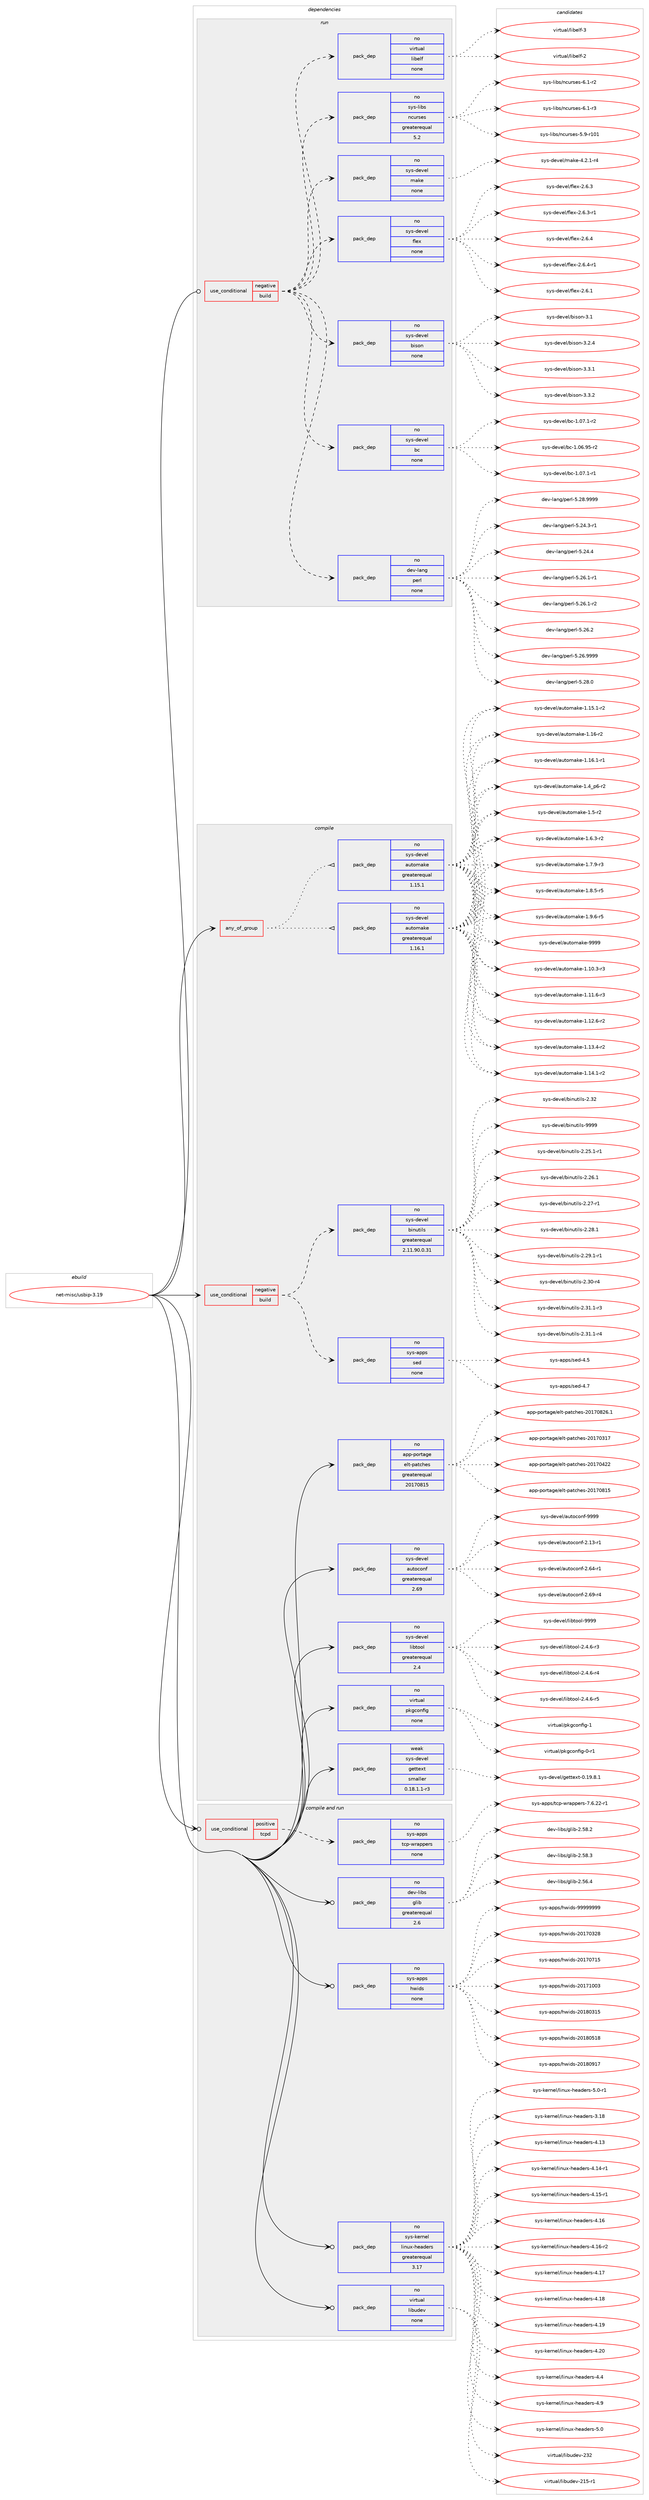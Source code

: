 digraph prolog {

# *************
# Graph options
# *************

newrank=true;
concentrate=true;
compound=true;
graph [rankdir=LR,fontname=Helvetica,fontsize=10,ranksep=1.5];#, ranksep=2.5, nodesep=0.2];
edge  [arrowhead=vee];
node  [fontname=Helvetica,fontsize=10];

# **********
# The ebuild
# **********

subgraph cluster_leftcol {
color=gray;
rank=same;
label=<<i>ebuild</i>>;
id [label="net-misc/usbip-3.19", color=red, width=4, href="../net-misc/usbip-3.19.svg"];
}

# ****************
# The dependencies
# ****************

subgraph cluster_midcol {
color=gray;
label=<<i>dependencies</i>>;
subgraph cluster_compile {
fillcolor="#eeeeee";
style=filled;
label=<<i>compile</i>>;
subgraph any26493 {
dependency1673432 [label=<<TABLE BORDER="0" CELLBORDER="1" CELLSPACING="0" CELLPADDING="4"><TR><TD CELLPADDING="10">any_of_group</TD></TR></TABLE>>, shape=none, color=red];subgraph pack1196534 {
dependency1673433 [label=<<TABLE BORDER="0" CELLBORDER="1" CELLSPACING="0" CELLPADDING="4" WIDTH="220"><TR><TD ROWSPAN="6" CELLPADDING="30">pack_dep</TD></TR><TR><TD WIDTH="110">no</TD></TR><TR><TD>sys-devel</TD></TR><TR><TD>automake</TD></TR><TR><TD>greaterequal</TD></TR><TR><TD>1.16.1</TD></TR></TABLE>>, shape=none, color=blue];
}
dependency1673432:e -> dependency1673433:w [weight=20,style="dotted",arrowhead="oinv"];
subgraph pack1196535 {
dependency1673434 [label=<<TABLE BORDER="0" CELLBORDER="1" CELLSPACING="0" CELLPADDING="4" WIDTH="220"><TR><TD ROWSPAN="6" CELLPADDING="30">pack_dep</TD></TR><TR><TD WIDTH="110">no</TD></TR><TR><TD>sys-devel</TD></TR><TR><TD>automake</TD></TR><TR><TD>greaterequal</TD></TR><TR><TD>1.15.1</TD></TR></TABLE>>, shape=none, color=blue];
}
dependency1673432:e -> dependency1673434:w [weight=20,style="dotted",arrowhead="oinv"];
}
id:e -> dependency1673432:w [weight=20,style="solid",arrowhead="vee"];
subgraph cond449575 {
dependency1673435 [label=<<TABLE BORDER="0" CELLBORDER="1" CELLSPACING="0" CELLPADDING="4"><TR><TD ROWSPAN="3" CELLPADDING="10">use_conditional</TD></TR><TR><TD>negative</TD></TR><TR><TD>build</TD></TR></TABLE>>, shape=none, color=red];
subgraph pack1196536 {
dependency1673436 [label=<<TABLE BORDER="0" CELLBORDER="1" CELLSPACING="0" CELLPADDING="4" WIDTH="220"><TR><TD ROWSPAN="6" CELLPADDING="30">pack_dep</TD></TR><TR><TD WIDTH="110">no</TD></TR><TR><TD>sys-apps</TD></TR><TR><TD>sed</TD></TR><TR><TD>none</TD></TR><TR><TD></TD></TR></TABLE>>, shape=none, color=blue];
}
dependency1673435:e -> dependency1673436:w [weight=20,style="dashed",arrowhead="vee"];
subgraph pack1196537 {
dependency1673437 [label=<<TABLE BORDER="0" CELLBORDER="1" CELLSPACING="0" CELLPADDING="4" WIDTH="220"><TR><TD ROWSPAN="6" CELLPADDING="30">pack_dep</TD></TR><TR><TD WIDTH="110">no</TD></TR><TR><TD>sys-devel</TD></TR><TR><TD>binutils</TD></TR><TR><TD>greaterequal</TD></TR><TR><TD>2.11.90.0.31</TD></TR></TABLE>>, shape=none, color=blue];
}
dependency1673435:e -> dependency1673437:w [weight=20,style="dashed",arrowhead="vee"];
}
id:e -> dependency1673435:w [weight=20,style="solid",arrowhead="vee"];
subgraph pack1196538 {
dependency1673438 [label=<<TABLE BORDER="0" CELLBORDER="1" CELLSPACING="0" CELLPADDING="4" WIDTH="220"><TR><TD ROWSPAN="6" CELLPADDING="30">pack_dep</TD></TR><TR><TD WIDTH="110">no</TD></TR><TR><TD>app-portage</TD></TR><TR><TD>elt-patches</TD></TR><TR><TD>greaterequal</TD></TR><TR><TD>20170815</TD></TR></TABLE>>, shape=none, color=blue];
}
id:e -> dependency1673438:w [weight=20,style="solid",arrowhead="vee"];
subgraph pack1196539 {
dependency1673439 [label=<<TABLE BORDER="0" CELLBORDER="1" CELLSPACING="0" CELLPADDING="4" WIDTH="220"><TR><TD ROWSPAN="6" CELLPADDING="30">pack_dep</TD></TR><TR><TD WIDTH="110">no</TD></TR><TR><TD>sys-devel</TD></TR><TR><TD>autoconf</TD></TR><TR><TD>greaterequal</TD></TR><TR><TD>2.69</TD></TR></TABLE>>, shape=none, color=blue];
}
id:e -> dependency1673439:w [weight=20,style="solid",arrowhead="vee"];
subgraph pack1196540 {
dependency1673440 [label=<<TABLE BORDER="0" CELLBORDER="1" CELLSPACING="0" CELLPADDING="4" WIDTH="220"><TR><TD ROWSPAN="6" CELLPADDING="30">pack_dep</TD></TR><TR><TD WIDTH="110">no</TD></TR><TR><TD>sys-devel</TD></TR><TR><TD>libtool</TD></TR><TR><TD>greaterequal</TD></TR><TR><TD>2.4</TD></TR></TABLE>>, shape=none, color=blue];
}
id:e -> dependency1673440:w [weight=20,style="solid",arrowhead="vee"];
subgraph pack1196541 {
dependency1673441 [label=<<TABLE BORDER="0" CELLBORDER="1" CELLSPACING="0" CELLPADDING="4" WIDTH="220"><TR><TD ROWSPAN="6" CELLPADDING="30">pack_dep</TD></TR><TR><TD WIDTH="110">no</TD></TR><TR><TD>virtual</TD></TR><TR><TD>pkgconfig</TD></TR><TR><TD>none</TD></TR><TR><TD></TD></TR></TABLE>>, shape=none, color=blue];
}
id:e -> dependency1673441:w [weight=20,style="solid",arrowhead="vee"];
subgraph pack1196542 {
dependency1673442 [label=<<TABLE BORDER="0" CELLBORDER="1" CELLSPACING="0" CELLPADDING="4" WIDTH="220"><TR><TD ROWSPAN="6" CELLPADDING="30">pack_dep</TD></TR><TR><TD WIDTH="110">weak</TD></TR><TR><TD>sys-devel</TD></TR><TR><TD>gettext</TD></TR><TR><TD>smaller</TD></TR><TR><TD>0.18.1.1-r3</TD></TR></TABLE>>, shape=none, color=blue];
}
id:e -> dependency1673442:w [weight=20,style="solid",arrowhead="vee"];
}
subgraph cluster_compileandrun {
fillcolor="#eeeeee";
style=filled;
label=<<i>compile and run</i>>;
subgraph cond449576 {
dependency1673443 [label=<<TABLE BORDER="0" CELLBORDER="1" CELLSPACING="0" CELLPADDING="4"><TR><TD ROWSPAN="3" CELLPADDING="10">use_conditional</TD></TR><TR><TD>positive</TD></TR><TR><TD>tcpd</TD></TR></TABLE>>, shape=none, color=red];
subgraph pack1196543 {
dependency1673444 [label=<<TABLE BORDER="0" CELLBORDER="1" CELLSPACING="0" CELLPADDING="4" WIDTH="220"><TR><TD ROWSPAN="6" CELLPADDING="30">pack_dep</TD></TR><TR><TD WIDTH="110">no</TD></TR><TR><TD>sys-apps</TD></TR><TR><TD>tcp-wrappers</TD></TR><TR><TD>none</TD></TR><TR><TD></TD></TR></TABLE>>, shape=none, color=blue];
}
dependency1673443:e -> dependency1673444:w [weight=20,style="dashed",arrowhead="vee"];
}
id:e -> dependency1673443:w [weight=20,style="solid",arrowhead="odotvee"];
subgraph pack1196544 {
dependency1673445 [label=<<TABLE BORDER="0" CELLBORDER="1" CELLSPACING="0" CELLPADDING="4" WIDTH="220"><TR><TD ROWSPAN="6" CELLPADDING="30">pack_dep</TD></TR><TR><TD WIDTH="110">no</TD></TR><TR><TD>dev-libs</TD></TR><TR><TD>glib</TD></TR><TR><TD>greaterequal</TD></TR><TR><TD>2.6</TD></TR></TABLE>>, shape=none, color=blue];
}
id:e -> dependency1673445:w [weight=20,style="solid",arrowhead="odotvee"];
subgraph pack1196545 {
dependency1673446 [label=<<TABLE BORDER="0" CELLBORDER="1" CELLSPACING="0" CELLPADDING="4" WIDTH="220"><TR><TD ROWSPAN="6" CELLPADDING="30">pack_dep</TD></TR><TR><TD WIDTH="110">no</TD></TR><TR><TD>sys-apps</TD></TR><TR><TD>hwids</TD></TR><TR><TD>none</TD></TR><TR><TD></TD></TR></TABLE>>, shape=none, color=blue];
}
id:e -> dependency1673446:w [weight=20,style="solid",arrowhead="odotvee"];
subgraph pack1196546 {
dependency1673447 [label=<<TABLE BORDER="0" CELLBORDER="1" CELLSPACING="0" CELLPADDING="4" WIDTH="220"><TR><TD ROWSPAN="6" CELLPADDING="30">pack_dep</TD></TR><TR><TD WIDTH="110">no</TD></TR><TR><TD>sys-kernel</TD></TR><TR><TD>linux-headers</TD></TR><TR><TD>greaterequal</TD></TR><TR><TD>3.17</TD></TR></TABLE>>, shape=none, color=blue];
}
id:e -> dependency1673447:w [weight=20,style="solid",arrowhead="odotvee"];
subgraph pack1196547 {
dependency1673448 [label=<<TABLE BORDER="0" CELLBORDER="1" CELLSPACING="0" CELLPADDING="4" WIDTH="220"><TR><TD ROWSPAN="6" CELLPADDING="30">pack_dep</TD></TR><TR><TD WIDTH="110">no</TD></TR><TR><TD>virtual</TD></TR><TR><TD>libudev</TD></TR><TR><TD>none</TD></TR><TR><TD></TD></TR></TABLE>>, shape=none, color=blue];
}
id:e -> dependency1673448:w [weight=20,style="solid",arrowhead="odotvee"];
}
subgraph cluster_run {
fillcolor="#eeeeee";
style=filled;
label=<<i>run</i>>;
subgraph cond449577 {
dependency1673449 [label=<<TABLE BORDER="0" CELLBORDER="1" CELLSPACING="0" CELLPADDING="4"><TR><TD ROWSPAN="3" CELLPADDING="10">use_conditional</TD></TR><TR><TD>negative</TD></TR><TR><TD>build</TD></TR></TABLE>>, shape=none, color=red];
subgraph pack1196548 {
dependency1673450 [label=<<TABLE BORDER="0" CELLBORDER="1" CELLSPACING="0" CELLPADDING="4" WIDTH="220"><TR><TD ROWSPAN="6" CELLPADDING="30">pack_dep</TD></TR><TR><TD WIDTH="110">no</TD></TR><TR><TD>dev-lang</TD></TR><TR><TD>perl</TD></TR><TR><TD>none</TD></TR><TR><TD></TD></TR></TABLE>>, shape=none, color=blue];
}
dependency1673449:e -> dependency1673450:w [weight=20,style="dashed",arrowhead="vee"];
subgraph pack1196549 {
dependency1673451 [label=<<TABLE BORDER="0" CELLBORDER="1" CELLSPACING="0" CELLPADDING="4" WIDTH="220"><TR><TD ROWSPAN="6" CELLPADDING="30">pack_dep</TD></TR><TR><TD WIDTH="110">no</TD></TR><TR><TD>sys-devel</TD></TR><TR><TD>bc</TD></TR><TR><TD>none</TD></TR><TR><TD></TD></TR></TABLE>>, shape=none, color=blue];
}
dependency1673449:e -> dependency1673451:w [weight=20,style="dashed",arrowhead="vee"];
subgraph pack1196550 {
dependency1673452 [label=<<TABLE BORDER="0" CELLBORDER="1" CELLSPACING="0" CELLPADDING="4" WIDTH="220"><TR><TD ROWSPAN="6" CELLPADDING="30">pack_dep</TD></TR><TR><TD WIDTH="110">no</TD></TR><TR><TD>sys-devel</TD></TR><TR><TD>bison</TD></TR><TR><TD>none</TD></TR><TR><TD></TD></TR></TABLE>>, shape=none, color=blue];
}
dependency1673449:e -> dependency1673452:w [weight=20,style="dashed",arrowhead="vee"];
subgraph pack1196551 {
dependency1673453 [label=<<TABLE BORDER="0" CELLBORDER="1" CELLSPACING="0" CELLPADDING="4" WIDTH="220"><TR><TD ROWSPAN="6" CELLPADDING="30">pack_dep</TD></TR><TR><TD WIDTH="110">no</TD></TR><TR><TD>sys-devel</TD></TR><TR><TD>flex</TD></TR><TR><TD>none</TD></TR><TR><TD></TD></TR></TABLE>>, shape=none, color=blue];
}
dependency1673449:e -> dependency1673453:w [weight=20,style="dashed",arrowhead="vee"];
subgraph pack1196552 {
dependency1673454 [label=<<TABLE BORDER="0" CELLBORDER="1" CELLSPACING="0" CELLPADDING="4" WIDTH="220"><TR><TD ROWSPAN="6" CELLPADDING="30">pack_dep</TD></TR><TR><TD WIDTH="110">no</TD></TR><TR><TD>sys-devel</TD></TR><TR><TD>make</TD></TR><TR><TD>none</TD></TR><TR><TD></TD></TR></TABLE>>, shape=none, color=blue];
}
dependency1673449:e -> dependency1673454:w [weight=20,style="dashed",arrowhead="vee"];
subgraph pack1196553 {
dependency1673455 [label=<<TABLE BORDER="0" CELLBORDER="1" CELLSPACING="0" CELLPADDING="4" WIDTH="220"><TR><TD ROWSPAN="6" CELLPADDING="30">pack_dep</TD></TR><TR><TD WIDTH="110">no</TD></TR><TR><TD>sys-libs</TD></TR><TR><TD>ncurses</TD></TR><TR><TD>greaterequal</TD></TR><TR><TD>5.2</TD></TR></TABLE>>, shape=none, color=blue];
}
dependency1673449:e -> dependency1673455:w [weight=20,style="dashed",arrowhead="vee"];
subgraph pack1196554 {
dependency1673456 [label=<<TABLE BORDER="0" CELLBORDER="1" CELLSPACING="0" CELLPADDING="4" WIDTH="220"><TR><TD ROWSPAN="6" CELLPADDING="30">pack_dep</TD></TR><TR><TD WIDTH="110">no</TD></TR><TR><TD>virtual</TD></TR><TR><TD>libelf</TD></TR><TR><TD>none</TD></TR><TR><TD></TD></TR></TABLE>>, shape=none, color=blue];
}
dependency1673449:e -> dependency1673456:w [weight=20,style="dashed",arrowhead="vee"];
}
id:e -> dependency1673449:w [weight=20,style="solid",arrowhead="odot"];
}
}

# **************
# The candidates
# **************

subgraph cluster_choices {
rank=same;
color=gray;
label=<<i>candidates</i>>;

subgraph choice1196534 {
color=black;
nodesep=1;
choice11512111545100101118101108479711711611110997107101454946494846514511451 [label="sys-devel/automake-1.10.3-r3", color=red, width=4,href="../sys-devel/automake-1.10.3-r3.svg"];
choice11512111545100101118101108479711711611110997107101454946494946544511451 [label="sys-devel/automake-1.11.6-r3", color=red, width=4,href="../sys-devel/automake-1.11.6-r3.svg"];
choice11512111545100101118101108479711711611110997107101454946495046544511450 [label="sys-devel/automake-1.12.6-r2", color=red, width=4,href="../sys-devel/automake-1.12.6-r2.svg"];
choice11512111545100101118101108479711711611110997107101454946495146524511450 [label="sys-devel/automake-1.13.4-r2", color=red, width=4,href="../sys-devel/automake-1.13.4-r2.svg"];
choice11512111545100101118101108479711711611110997107101454946495246494511450 [label="sys-devel/automake-1.14.1-r2", color=red, width=4,href="../sys-devel/automake-1.14.1-r2.svg"];
choice11512111545100101118101108479711711611110997107101454946495346494511450 [label="sys-devel/automake-1.15.1-r2", color=red, width=4,href="../sys-devel/automake-1.15.1-r2.svg"];
choice1151211154510010111810110847971171161111099710710145494649544511450 [label="sys-devel/automake-1.16-r2", color=red, width=4,href="../sys-devel/automake-1.16-r2.svg"];
choice11512111545100101118101108479711711611110997107101454946495446494511449 [label="sys-devel/automake-1.16.1-r1", color=red, width=4,href="../sys-devel/automake-1.16.1-r1.svg"];
choice115121115451001011181011084797117116111109971071014549465295112544511450 [label="sys-devel/automake-1.4_p6-r2", color=red, width=4,href="../sys-devel/automake-1.4_p6-r2.svg"];
choice11512111545100101118101108479711711611110997107101454946534511450 [label="sys-devel/automake-1.5-r2", color=red, width=4,href="../sys-devel/automake-1.5-r2.svg"];
choice115121115451001011181011084797117116111109971071014549465446514511450 [label="sys-devel/automake-1.6.3-r2", color=red, width=4,href="../sys-devel/automake-1.6.3-r2.svg"];
choice115121115451001011181011084797117116111109971071014549465546574511451 [label="sys-devel/automake-1.7.9-r3", color=red, width=4,href="../sys-devel/automake-1.7.9-r3.svg"];
choice115121115451001011181011084797117116111109971071014549465646534511453 [label="sys-devel/automake-1.8.5-r5", color=red, width=4,href="../sys-devel/automake-1.8.5-r5.svg"];
choice115121115451001011181011084797117116111109971071014549465746544511453 [label="sys-devel/automake-1.9.6-r5", color=red, width=4,href="../sys-devel/automake-1.9.6-r5.svg"];
choice115121115451001011181011084797117116111109971071014557575757 [label="sys-devel/automake-9999", color=red, width=4,href="../sys-devel/automake-9999.svg"];
dependency1673433:e -> choice11512111545100101118101108479711711611110997107101454946494846514511451:w [style=dotted,weight="100"];
dependency1673433:e -> choice11512111545100101118101108479711711611110997107101454946494946544511451:w [style=dotted,weight="100"];
dependency1673433:e -> choice11512111545100101118101108479711711611110997107101454946495046544511450:w [style=dotted,weight="100"];
dependency1673433:e -> choice11512111545100101118101108479711711611110997107101454946495146524511450:w [style=dotted,weight="100"];
dependency1673433:e -> choice11512111545100101118101108479711711611110997107101454946495246494511450:w [style=dotted,weight="100"];
dependency1673433:e -> choice11512111545100101118101108479711711611110997107101454946495346494511450:w [style=dotted,weight="100"];
dependency1673433:e -> choice1151211154510010111810110847971171161111099710710145494649544511450:w [style=dotted,weight="100"];
dependency1673433:e -> choice11512111545100101118101108479711711611110997107101454946495446494511449:w [style=dotted,weight="100"];
dependency1673433:e -> choice115121115451001011181011084797117116111109971071014549465295112544511450:w [style=dotted,weight="100"];
dependency1673433:e -> choice11512111545100101118101108479711711611110997107101454946534511450:w [style=dotted,weight="100"];
dependency1673433:e -> choice115121115451001011181011084797117116111109971071014549465446514511450:w [style=dotted,weight="100"];
dependency1673433:e -> choice115121115451001011181011084797117116111109971071014549465546574511451:w [style=dotted,weight="100"];
dependency1673433:e -> choice115121115451001011181011084797117116111109971071014549465646534511453:w [style=dotted,weight="100"];
dependency1673433:e -> choice115121115451001011181011084797117116111109971071014549465746544511453:w [style=dotted,weight="100"];
dependency1673433:e -> choice115121115451001011181011084797117116111109971071014557575757:w [style=dotted,weight="100"];
}
subgraph choice1196535 {
color=black;
nodesep=1;
choice11512111545100101118101108479711711611110997107101454946494846514511451 [label="sys-devel/automake-1.10.3-r3", color=red, width=4,href="../sys-devel/automake-1.10.3-r3.svg"];
choice11512111545100101118101108479711711611110997107101454946494946544511451 [label="sys-devel/automake-1.11.6-r3", color=red, width=4,href="../sys-devel/automake-1.11.6-r3.svg"];
choice11512111545100101118101108479711711611110997107101454946495046544511450 [label="sys-devel/automake-1.12.6-r2", color=red, width=4,href="../sys-devel/automake-1.12.6-r2.svg"];
choice11512111545100101118101108479711711611110997107101454946495146524511450 [label="sys-devel/automake-1.13.4-r2", color=red, width=4,href="../sys-devel/automake-1.13.4-r2.svg"];
choice11512111545100101118101108479711711611110997107101454946495246494511450 [label="sys-devel/automake-1.14.1-r2", color=red, width=4,href="../sys-devel/automake-1.14.1-r2.svg"];
choice11512111545100101118101108479711711611110997107101454946495346494511450 [label="sys-devel/automake-1.15.1-r2", color=red, width=4,href="../sys-devel/automake-1.15.1-r2.svg"];
choice1151211154510010111810110847971171161111099710710145494649544511450 [label="sys-devel/automake-1.16-r2", color=red, width=4,href="../sys-devel/automake-1.16-r2.svg"];
choice11512111545100101118101108479711711611110997107101454946495446494511449 [label="sys-devel/automake-1.16.1-r1", color=red, width=4,href="../sys-devel/automake-1.16.1-r1.svg"];
choice115121115451001011181011084797117116111109971071014549465295112544511450 [label="sys-devel/automake-1.4_p6-r2", color=red, width=4,href="../sys-devel/automake-1.4_p6-r2.svg"];
choice11512111545100101118101108479711711611110997107101454946534511450 [label="sys-devel/automake-1.5-r2", color=red, width=4,href="../sys-devel/automake-1.5-r2.svg"];
choice115121115451001011181011084797117116111109971071014549465446514511450 [label="sys-devel/automake-1.6.3-r2", color=red, width=4,href="../sys-devel/automake-1.6.3-r2.svg"];
choice115121115451001011181011084797117116111109971071014549465546574511451 [label="sys-devel/automake-1.7.9-r3", color=red, width=4,href="../sys-devel/automake-1.7.9-r3.svg"];
choice115121115451001011181011084797117116111109971071014549465646534511453 [label="sys-devel/automake-1.8.5-r5", color=red, width=4,href="../sys-devel/automake-1.8.5-r5.svg"];
choice115121115451001011181011084797117116111109971071014549465746544511453 [label="sys-devel/automake-1.9.6-r5", color=red, width=4,href="../sys-devel/automake-1.9.6-r5.svg"];
choice115121115451001011181011084797117116111109971071014557575757 [label="sys-devel/automake-9999", color=red, width=4,href="../sys-devel/automake-9999.svg"];
dependency1673434:e -> choice11512111545100101118101108479711711611110997107101454946494846514511451:w [style=dotted,weight="100"];
dependency1673434:e -> choice11512111545100101118101108479711711611110997107101454946494946544511451:w [style=dotted,weight="100"];
dependency1673434:e -> choice11512111545100101118101108479711711611110997107101454946495046544511450:w [style=dotted,weight="100"];
dependency1673434:e -> choice11512111545100101118101108479711711611110997107101454946495146524511450:w [style=dotted,weight="100"];
dependency1673434:e -> choice11512111545100101118101108479711711611110997107101454946495246494511450:w [style=dotted,weight="100"];
dependency1673434:e -> choice11512111545100101118101108479711711611110997107101454946495346494511450:w [style=dotted,weight="100"];
dependency1673434:e -> choice1151211154510010111810110847971171161111099710710145494649544511450:w [style=dotted,weight="100"];
dependency1673434:e -> choice11512111545100101118101108479711711611110997107101454946495446494511449:w [style=dotted,weight="100"];
dependency1673434:e -> choice115121115451001011181011084797117116111109971071014549465295112544511450:w [style=dotted,weight="100"];
dependency1673434:e -> choice11512111545100101118101108479711711611110997107101454946534511450:w [style=dotted,weight="100"];
dependency1673434:e -> choice115121115451001011181011084797117116111109971071014549465446514511450:w [style=dotted,weight="100"];
dependency1673434:e -> choice115121115451001011181011084797117116111109971071014549465546574511451:w [style=dotted,weight="100"];
dependency1673434:e -> choice115121115451001011181011084797117116111109971071014549465646534511453:w [style=dotted,weight="100"];
dependency1673434:e -> choice115121115451001011181011084797117116111109971071014549465746544511453:w [style=dotted,weight="100"];
dependency1673434:e -> choice115121115451001011181011084797117116111109971071014557575757:w [style=dotted,weight="100"];
}
subgraph choice1196536 {
color=black;
nodesep=1;
choice11512111545971121121154711510110045524653 [label="sys-apps/sed-4.5", color=red, width=4,href="../sys-apps/sed-4.5.svg"];
choice11512111545971121121154711510110045524655 [label="sys-apps/sed-4.7", color=red, width=4,href="../sys-apps/sed-4.7.svg"];
dependency1673436:e -> choice11512111545971121121154711510110045524653:w [style=dotted,weight="100"];
dependency1673436:e -> choice11512111545971121121154711510110045524655:w [style=dotted,weight="100"];
}
subgraph choice1196537 {
color=black;
nodesep=1;
choice115121115451001011181011084798105110117116105108115455046505346494511449 [label="sys-devel/binutils-2.25.1-r1", color=red, width=4,href="../sys-devel/binutils-2.25.1-r1.svg"];
choice11512111545100101118101108479810511011711610510811545504650544649 [label="sys-devel/binutils-2.26.1", color=red, width=4,href="../sys-devel/binutils-2.26.1.svg"];
choice11512111545100101118101108479810511011711610510811545504650554511449 [label="sys-devel/binutils-2.27-r1", color=red, width=4,href="../sys-devel/binutils-2.27-r1.svg"];
choice11512111545100101118101108479810511011711610510811545504650564649 [label="sys-devel/binutils-2.28.1", color=red, width=4,href="../sys-devel/binutils-2.28.1.svg"];
choice115121115451001011181011084798105110117116105108115455046505746494511449 [label="sys-devel/binutils-2.29.1-r1", color=red, width=4,href="../sys-devel/binutils-2.29.1-r1.svg"];
choice11512111545100101118101108479810511011711610510811545504651484511452 [label="sys-devel/binutils-2.30-r4", color=red, width=4,href="../sys-devel/binutils-2.30-r4.svg"];
choice115121115451001011181011084798105110117116105108115455046514946494511451 [label="sys-devel/binutils-2.31.1-r3", color=red, width=4,href="../sys-devel/binutils-2.31.1-r3.svg"];
choice115121115451001011181011084798105110117116105108115455046514946494511452 [label="sys-devel/binutils-2.31.1-r4", color=red, width=4,href="../sys-devel/binutils-2.31.1-r4.svg"];
choice1151211154510010111810110847981051101171161051081154550465150 [label="sys-devel/binutils-2.32", color=red, width=4,href="../sys-devel/binutils-2.32.svg"];
choice1151211154510010111810110847981051101171161051081154557575757 [label="sys-devel/binutils-9999", color=red, width=4,href="../sys-devel/binutils-9999.svg"];
dependency1673437:e -> choice115121115451001011181011084798105110117116105108115455046505346494511449:w [style=dotted,weight="100"];
dependency1673437:e -> choice11512111545100101118101108479810511011711610510811545504650544649:w [style=dotted,weight="100"];
dependency1673437:e -> choice11512111545100101118101108479810511011711610510811545504650554511449:w [style=dotted,weight="100"];
dependency1673437:e -> choice11512111545100101118101108479810511011711610510811545504650564649:w [style=dotted,weight="100"];
dependency1673437:e -> choice115121115451001011181011084798105110117116105108115455046505746494511449:w [style=dotted,weight="100"];
dependency1673437:e -> choice11512111545100101118101108479810511011711610510811545504651484511452:w [style=dotted,weight="100"];
dependency1673437:e -> choice115121115451001011181011084798105110117116105108115455046514946494511451:w [style=dotted,weight="100"];
dependency1673437:e -> choice115121115451001011181011084798105110117116105108115455046514946494511452:w [style=dotted,weight="100"];
dependency1673437:e -> choice1151211154510010111810110847981051101171161051081154550465150:w [style=dotted,weight="100"];
dependency1673437:e -> choice1151211154510010111810110847981051101171161051081154557575757:w [style=dotted,weight="100"];
}
subgraph choice1196538 {
color=black;
nodesep=1;
choice97112112451121111141169710310147101108116451129711699104101115455048495548514955 [label="app-portage/elt-patches-20170317", color=red, width=4,href="../app-portage/elt-patches-20170317.svg"];
choice97112112451121111141169710310147101108116451129711699104101115455048495548525050 [label="app-portage/elt-patches-20170422", color=red, width=4,href="../app-portage/elt-patches-20170422.svg"];
choice97112112451121111141169710310147101108116451129711699104101115455048495548564953 [label="app-portage/elt-patches-20170815", color=red, width=4,href="../app-portage/elt-patches-20170815.svg"];
choice971121124511211111411697103101471011081164511297116991041011154550484955485650544649 [label="app-portage/elt-patches-20170826.1", color=red, width=4,href="../app-portage/elt-patches-20170826.1.svg"];
dependency1673438:e -> choice97112112451121111141169710310147101108116451129711699104101115455048495548514955:w [style=dotted,weight="100"];
dependency1673438:e -> choice97112112451121111141169710310147101108116451129711699104101115455048495548525050:w [style=dotted,weight="100"];
dependency1673438:e -> choice97112112451121111141169710310147101108116451129711699104101115455048495548564953:w [style=dotted,weight="100"];
dependency1673438:e -> choice971121124511211111411697103101471011081164511297116991041011154550484955485650544649:w [style=dotted,weight="100"];
}
subgraph choice1196539 {
color=black;
nodesep=1;
choice1151211154510010111810110847971171161119911111010245504649514511449 [label="sys-devel/autoconf-2.13-r1", color=red, width=4,href="../sys-devel/autoconf-2.13-r1.svg"];
choice1151211154510010111810110847971171161119911111010245504654524511449 [label="sys-devel/autoconf-2.64-r1", color=red, width=4,href="../sys-devel/autoconf-2.64-r1.svg"];
choice1151211154510010111810110847971171161119911111010245504654574511452 [label="sys-devel/autoconf-2.69-r4", color=red, width=4,href="../sys-devel/autoconf-2.69-r4.svg"];
choice115121115451001011181011084797117116111991111101024557575757 [label="sys-devel/autoconf-9999", color=red, width=4,href="../sys-devel/autoconf-9999.svg"];
dependency1673439:e -> choice1151211154510010111810110847971171161119911111010245504649514511449:w [style=dotted,weight="100"];
dependency1673439:e -> choice1151211154510010111810110847971171161119911111010245504654524511449:w [style=dotted,weight="100"];
dependency1673439:e -> choice1151211154510010111810110847971171161119911111010245504654574511452:w [style=dotted,weight="100"];
dependency1673439:e -> choice115121115451001011181011084797117116111991111101024557575757:w [style=dotted,weight="100"];
}
subgraph choice1196540 {
color=black;
nodesep=1;
choice1151211154510010111810110847108105981161111111084550465246544511451 [label="sys-devel/libtool-2.4.6-r3", color=red, width=4,href="../sys-devel/libtool-2.4.6-r3.svg"];
choice1151211154510010111810110847108105981161111111084550465246544511452 [label="sys-devel/libtool-2.4.6-r4", color=red, width=4,href="../sys-devel/libtool-2.4.6-r4.svg"];
choice1151211154510010111810110847108105981161111111084550465246544511453 [label="sys-devel/libtool-2.4.6-r5", color=red, width=4,href="../sys-devel/libtool-2.4.6-r5.svg"];
choice1151211154510010111810110847108105981161111111084557575757 [label="sys-devel/libtool-9999", color=red, width=4,href="../sys-devel/libtool-9999.svg"];
dependency1673440:e -> choice1151211154510010111810110847108105981161111111084550465246544511451:w [style=dotted,weight="100"];
dependency1673440:e -> choice1151211154510010111810110847108105981161111111084550465246544511452:w [style=dotted,weight="100"];
dependency1673440:e -> choice1151211154510010111810110847108105981161111111084550465246544511453:w [style=dotted,weight="100"];
dependency1673440:e -> choice1151211154510010111810110847108105981161111111084557575757:w [style=dotted,weight="100"];
}
subgraph choice1196541 {
color=black;
nodesep=1;
choice11810511411611797108471121071039911111010210510345484511449 [label="virtual/pkgconfig-0-r1", color=red, width=4,href="../virtual/pkgconfig-0-r1.svg"];
choice1181051141161179710847112107103991111101021051034549 [label="virtual/pkgconfig-1", color=red, width=4,href="../virtual/pkgconfig-1.svg"];
dependency1673441:e -> choice11810511411611797108471121071039911111010210510345484511449:w [style=dotted,weight="100"];
dependency1673441:e -> choice1181051141161179710847112107103991111101021051034549:w [style=dotted,weight="100"];
}
subgraph choice1196542 {
color=black;
nodesep=1;
choice1151211154510010111810110847103101116116101120116454846495746564649 [label="sys-devel/gettext-0.19.8.1", color=red, width=4,href="../sys-devel/gettext-0.19.8.1.svg"];
dependency1673442:e -> choice1151211154510010111810110847103101116116101120116454846495746564649:w [style=dotted,weight="100"];
}
subgraph choice1196543 {
color=black;
nodesep=1;
choice115121115459711211211547116991124511911497112112101114115455546544650504511449 [label="sys-apps/tcp-wrappers-7.6.22-r1", color=red, width=4,href="../sys-apps/tcp-wrappers-7.6.22-r1.svg"];
dependency1673444:e -> choice115121115459711211211547116991124511911497112112101114115455546544650504511449:w [style=dotted,weight="100"];
}
subgraph choice1196544 {
color=black;
nodesep=1;
choice1001011184510810598115471031081059845504653544652 [label="dev-libs/glib-2.56.4", color=red, width=4,href="../dev-libs/glib-2.56.4.svg"];
choice1001011184510810598115471031081059845504653564650 [label="dev-libs/glib-2.58.2", color=red, width=4,href="../dev-libs/glib-2.58.2.svg"];
choice1001011184510810598115471031081059845504653564651 [label="dev-libs/glib-2.58.3", color=red, width=4,href="../dev-libs/glib-2.58.3.svg"];
dependency1673445:e -> choice1001011184510810598115471031081059845504653544652:w [style=dotted,weight="100"];
dependency1673445:e -> choice1001011184510810598115471031081059845504653564650:w [style=dotted,weight="100"];
dependency1673445:e -> choice1001011184510810598115471031081059845504653564651:w [style=dotted,weight="100"];
}
subgraph choice1196545 {
color=black;
nodesep=1;
choice115121115459711211211547104119105100115455048495548515056 [label="sys-apps/hwids-20170328", color=red, width=4,href="../sys-apps/hwids-20170328.svg"];
choice115121115459711211211547104119105100115455048495548554953 [label="sys-apps/hwids-20170715", color=red, width=4,href="../sys-apps/hwids-20170715.svg"];
choice115121115459711211211547104119105100115455048495549484851 [label="sys-apps/hwids-20171003", color=red, width=4,href="../sys-apps/hwids-20171003.svg"];
choice115121115459711211211547104119105100115455048495648514953 [label="sys-apps/hwids-20180315", color=red, width=4,href="../sys-apps/hwids-20180315.svg"];
choice115121115459711211211547104119105100115455048495648534956 [label="sys-apps/hwids-20180518", color=red, width=4,href="../sys-apps/hwids-20180518.svg"];
choice115121115459711211211547104119105100115455048495648574955 [label="sys-apps/hwids-20180917", color=red, width=4,href="../sys-apps/hwids-20180917.svg"];
choice115121115459711211211547104119105100115455757575757575757 [label="sys-apps/hwids-99999999", color=red, width=4,href="../sys-apps/hwids-99999999.svg"];
dependency1673446:e -> choice115121115459711211211547104119105100115455048495548515056:w [style=dotted,weight="100"];
dependency1673446:e -> choice115121115459711211211547104119105100115455048495548554953:w [style=dotted,weight="100"];
dependency1673446:e -> choice115121115459711211211547104119105100115455048495549484851:w [style=dotted,weight="100"];
dependency1673446:e -> choice115121115459711211211547104119105100115455048495648514953:w [style=dotted,weight="100"];
dependency1673446:e -> choice115121115459711211211547104119105100115455048495648534956:w [style=dotted,weight="100"];
dependency1673446:e -> choice115121115459711211211547104119105100115455048495648574955:w [style=dotted,weight="100"];
dependency1673446:e -> choice115121115459711211211547104119105100115455757575757575757:w [style=dotted,weight="100"];
}
subgraph choice1196546 {
color=black;
nodesep=1;
choice115121115451071011141101011084710810511011712045104101971001011141154551464956 [label="sys-kernel/linux-headers-3.18", color=red, width=4,href="../sys-kernel/linux-headers-3.18.svg"];
choice115121115451071011141101011084710810511011712045104101971001011141154552464951 [label="sys-kernel/linux-headers-4.13", color=red, width=4,href="../sys-kernel/linux-headers-4.13.svg"];
choice1151211154510710111411010110847108105110117120451041019710010111411545524649524511449 [label="sys-kernel/linux-headers-4.14-r1", color=red, width=4,href="../sys-kernel/linux-headers-4.14-r1.svg"];
choice1151211154510710111411010110847108105110117120451041019710010111411545524649534511449 [label="sys-kernel/linux-headers-4.15-r1", color=red, width=4,href="../sys-kernel/linux-headers-4.15-r1.svg"];
choice115121115451071011141101011084710810511011712045104101971001011141154552464954 [label="sys-kernel/linux-headers-4.16", color=red, width=4,href="../sys-kernel/linux-headers-4.16.svg"];
choice1151211154510710111411010110847108105110117120451041019710010111411545524649544511450 [label="sys-kernel/linux-headers-4.16-r2", color=red, width=4,href="../sys-kernel/linux-headers-4.16-r2.svg"];
choice115121115451071011141101011084710810511011712045104101971001011141154552464955 [label="sys-kernel/linux-headers-4.17", color=red, width=4,href="../sys-kernel/linux-headers-4.17.svg"];
choice115121115451071011141101011084710810511011712045104101971001011141154552464956 [label="sys-kernel/linux-headers-4.18", color=red, width=4,href="../sys-kernel/linux-headers-4.18.svg"];
choice115121115451071011141101011084710810511011712045104101971001011141154552464957 [label="sys-kernel/linux-headers-4.19", color=red, width=4,href="../sys-kernel/linux-headers-4.19.svg"];
choice115121115451071011141101011084710810511011712045104101971001011141154552465048 [label="sys-kernel/linux-headers-4.20", color=red, width=4,href="../sys-kernel/linux-headers-4.20.svg"];
choice1151211154510710111411010110847108105110117120451041019710010111411545524652 [label="sys-kernel/linux-headers-4.4", color=red, width=4,href="../sys-kernel/linux-headers-4.4.svg"];
choice1151211154510710111411010110847108105110117120451041019710010111411545524657 [label="sys-kernel/linux-headers-4.9", color=red, width=4,href="../sys-kernel/linux-headers-4.9.svg"];
choice1151211154510710111411010110847108105110117120451041019710010111411545534648 [label="sys-kernel/linux-headers-5.0", color=red, width=4,href="../sys-kernel/linux-headers-5.0.svg"];
choice11512111545107101114110101108471081051101171204510410197100101114115455346484511449 [label="sys-kernel/linux-headers-5.0-r1", color=red, width=4,href="../sys-kernel/linux-headers-5.0-r1.svg"];
dependency1673447:e -> choice115121115451071011141101011084710810511011712045104101971001011141154551464956:w [style=dotted,weight="100"];
dependency1673447:e -> choice115121115451071011141101011084710810511011712045104101971001011141154552464951:w [style=dotted,weight="100"];
dependency1673447:e -> choice1151211154510710111411010110847108105110117120451041019710010111411545524649524511449:w [style=dotted,weight="100"];
dependency1673447:e -> choice1151211154510710111411010110847108105110117120451041019710010111411545524649534511449:w [style=dotted,weight="100"];
dependency1673447:e -> choice115121115451071011141101011084710810511011712045104101971001011141154552464954:w [style=dotted,weight="100"];
dependency1673447:e -> choice1151211154510710111411010110847108105110117120451041019710010111411545524649544511450:w [style=dotted,weight="100"];
dependency1673447:e -> choice115121115451071011141101011084710810511011712045104101971001011141154552464955:w [style=dotted,weight="100"];
dependency1673447:e -> choice115121115451071011141101011084710810511011712045104101971001011141154552464956:w [style=dotted,weight="100"];
dependency1673447:e -> choice115121115451071011141101011084710810511011712045104101971001011141154552464957:w [style=dotted,weight="100"];
dependency1673447:e -> choice115121115451071011141101011084710810511011712045104101971001011141154552465048:w [style=dotted,weight="100"];
dependency1673447:e -> choice1151211154510710111411010110847108105110117120451041019710010111411545524652:w [style=dotted,weight="100"];
dependency1673447:e -> choice1151211154510710111411010110847108105110117120451041019710010111411545524657:w [style=dotted,weight="100"];
dependency1673447:e -> choice1151211154510710111411010110847108105110117120451041019710010111411545534648:w [style=dotted,weight="100"];
dependency1673447:e -> choice11512111545107101114110101108471081051101171204510410197100101114115455346484511449:w [style=dotted,weight="100"];
}
subgraph choice1196547 {
color=black;
nodesep=1;
choice118105114116117971084710810598117100101118455049534511449 [label="virtual/libudev-215-r1", color=red, width=4,href="../virtual/libudev-215-r1.svg"];
choice11810511411611797108471081059811710010111845505150 [label="virtual/libudev-232", color=red, width=4,href="../virtual/libudev-232.svg"];
dependency1673448:e -> choice118105114116117971084710810598117100101118455049534511449:w [style=dotted,weight="100"];
dependency1673448:e -> choice11810511411611797108471081059811710010111845505150:w [style=dotted,weight="100"];
}
subgraph choice1196548 {
color=black;
nodesep=1;
choice100101118451089711010347112101114108455346505246514511449 [label="dev-lang/perl-5.24.3-r1", color=red, width=4,href="../dev-lang/perl-5.24.3-r1.svg"];
choice10010111845108971101034711210111410845534650524652 [label="dev-lang/perl-5.24.4", color=red, width=4,href="../dev-lang/perl-5.24.4.svg"];
choice100101118451089711010347112101114108455346505446494511449 [label="dev-lang/perl-5.26.1-r1", color=red, width=4,href="../dev-lang/perl-5.26.1-r1.svg"];
choice100101118451089711010347112101114108455346505446494511450 [label="dev-lang/perl-5.26.1-r2", color=red, width=4,href="../dev-lang/perl-5.26.1-r2.svg"];
choice10010111845108971101034711210111410845534650544650 [label="dev-lang/perl-5.26.2", color=red, width=4,href="../dev-lang/perl-5.26.2.svg"];
choice10010111845108971101034711210111410845534650544657575757 [label="dev-lang/perl-5.26.9999", color=red, width=4,href="../dev-lang/perl-5.26.9999.svg"];
choice10010111845108971101034711210111410845534650564648 [label="dev-lang/perl-5.28.0", color=red, width=4,href="../dev-lang/perl-5.28.0.svg"];
choice10010111845108971101034711210111410845534650564657575757 [label="dev-lang/perl-5.28.9999", color=red, width=4,href="../dev-lang/perl-5.28.9999.svg"];
dependency1673450:e -> choice100101118451089711010347112101114108455346505246514511449:w [style=dotted,weight="100"];
dependency1673450:e -> choice10010111845108971101034711210111410845534650524652:w [style=dotted,weight="100"];
dependency1673450:e -> choice100101118451089711010347112101114108455346505446494511449:w [style=dotted,weight="100"];
dependency1673450:e -> choice100101118451089711010347112101114108455346505446494511450:w [style=dotted,weight="100"];
dependency1673450:e -> choice10010111845108971101034711210111410845534650544650:w [style=dotted,weight="100"];
dependency1673450:e -> choice10010111845108971101034711210111410845534650544657575757:w [style=dotted,weight="100"];
dependency1673450:e -> choice10010111845108971101034711210111410845534650564648:w [style=dotted,weight="100"];
dependency1673450:e -> choice10010111845108971101034711210111410845534650564657575757:w [style=dotted,weight="100"];
}
subgraph choice1196549 {
color=black;
nodesep=1;
choice1151211154510010111810110847989945494648544657534511450 [label="sys-devel/bc-1.06.95-r2", color=red, width=4,href="../sys-devel/bc-1.06.95-r2.svg"];
choice11512111545100101118101108479899454946485546494511449 [label="sys-devel/bc-1.07.1-r1", color=red, width=4,href="../sys-devel/bc-1.07.1-r1.svg"];
choice11512111545100101118101108479899454946485546494511450 [label="sys-devel/bc-1.07.1-r2", color=red, width=4,href="../sys-devel/bc-1.07.1-r2.svg"];
dependency1673451:e -> choice1151211154510010111810110847989945494648544657534511450:w [style=dotted,weight="100"];
dependency1673451:e -> choice11512111545100101118101108479899454946485546494511449:w [style=dotted,weight="100"];
dependency1673451:e -> choice11512111545100101118101108479899454946485546494511450:w [style=dotted,weight="100"];
}
subgraph choice1196550 {
color=black;
nodesep=1;
choice11512111545100101118101108479810511511111045514649 [label="sys-devel/bison-3.1", color=red, width=4,href="../sys-devel/bison-3.1.svg"];
choice115121115451001011181011084798105115111110455146504652 [label="sys-devel/bison-3.2.4", color=red, width=4,href="../sys-devel/bison-3.2.4.svg"];
choice115121115451001011181011084798105115111110455146514649 [label="sys-devel/bison-3.3.1", color=red, width=4,href="../sys-devel/bison-3.3.1.svg"];
choice115121115451001011181011084798105115111110455146514650 [label="sys-devel/bison-3.3.2", color=red, width=4,href="../sys-devel/bison-3.3.2.svg"];
dependency1673452:e -> choice11512111545100101118101108479810511511111045514649:w [style=dotted,weight="100"];
dependency1673452:e -> choice115121115451001011181011084798105115111110455146504652:w [style=dotted,weight="100"];
dependency1673452:e -> choice115121115451001011181011084798105115111110455146514649:w [style=dotted,weight="100"];
dependency1673452:e -> choice115121115451001011181011084798105115111110455146514650:w [style=dotted,weight="100"];
}
subgraph choice1196551 {
color=black;
nodesep=1;
choice1151211154510010111810110847102108101120455046544649 [label="sys-devel/flex-2.6.1", color=red, width=4,href="../sys-devel/flex-2.6.1.svg"];
choice1151211154510010111810110847102108101120455046544651 [label="sys-devel/flex-2.6.3", color=red, width=4,href="../sys-devel/flex-2.6.3.svg"];
choice11512111545100101118101108471021081011204550465446514511449 [label="sys-devel/flex-2.6.3-r1", color=red, width=4,href="../sys-devel/flex-2.6.3-r1.svg"];
choice1151211154510010111810110847102108101120455046544652 [label="sys-devel/flex-2.6.4", color=red, width=4,href="../sys-devel/flex-2.6.4.svg"];
choice11512111545100101118101108471021081011204550465446524511449 [label="sys-devel/flex-2.6.4-r1", color=red, width=4,href="../sys-devel/flex-2.6.4-r1.svg"];
dependency1673453:e -> choice1151211154510010111810110847102108101120455046544649:w [style=dotted,weight="100"];
dependency1673453:e -> choice1151211154510010111810110847102108101120455046544651:w [style=dotted,weight="100"];
dependency1673453:e -> choice11512111545100101118101108471021081011204550465446514511449:w [style=dotted,weight="100"];
dependency1673453:e -> choice1151211154510010111810110847102108101120455046544652:w [style=dotted,weight="100"];
dependency1673453:e -> choice11512111545100101118101108471021081011204550465446524511449:w [style=dotted,weight="100"];
}
subgraph choice1196552 {
color=black;
nodesep=1;
choice1151211154510010111810110847109971071014552465046494511452 [label="sys-devel/make-4.2.1-r4", color=red, width=4,href="../sys-devel/make-4.2.1-r4.svg"];
dependency1673454:e -> choice1151211154510010111810110847109971071014552465046494511452:w [style=dotted,weight="100"];
}
subgraph choice1196553 {
color=black;
nodesep=1;
choice115121115451081059811547110991171141151011154553465745114494849 [label="sys-libs/ncurses-5.9-r101", color=red, width=4,href="../sys-libs/ncurses-5.9-r101.svg"];
choice11512111545108105981154711099117114115101115455446494511450 [label="sys-libs/ncurses-6.1-r2", color=red, width=4,href="../sys-libs/ncurses-6.1-r2.svg"];
choice11512111545108105981154711099117114115101115455446494511451 [label="sys-libs/ncurses-6.1-r3", color=red, width=4,href="../sys-libs/ncurses-6.1-r3.svg"];
dependency1673455:e -> choice115121115451081059811547110991171141151011154553465745114494849:w [style=dotted,weight="100"];
dependency1673455:e -> choice11512111545108105981154711099117114115101115455446494511450:w [style=dotted,weight="100"];
dependency1673455:e -> choice11512111545108105981154711099117114115101115455446494511451:w [style=dotted,weight="100"];
}
subgraph choice1196554 {
color=black;
nodesep=1;
choice1181051141161179710847108105981011081024550 [label="virtual/libelf-2", color=red, width=4,href="../virtual/libelf-2.svg"];
choice1181051141161179710847108105981011081024551 [label="virtual/libelf-3", color=red, width=4,href="../virtual/libelf-3.svg"];
dependency1673456:e -> choice1181051141161179710847108105981011081024550:w [style=dotted,weight="100"];
dependency1673456:e -> choice1181051141161179710847108105981011081024551:w [style=dotted,weight="100"];
}
}

}
